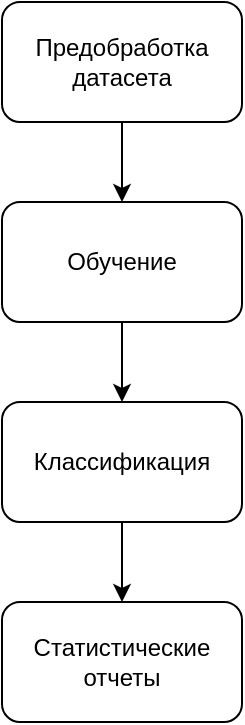 <mxfile version="24.7.7" pages="5">
  <diagram name="Общая архитектура проекта" id="3acRPLGUCLhpH6l8pfd7">
    <mxGraphModel dx="1232" dy="1129" grid="1" gridSize="10" guides="1" tooltips="1" connect="1" arrows="1" fold="1" page="1" pageScale="1" pageWidth="827" pageHeight="1169" math="0" shadow="0">
      <root>
        <mxCell id="0" />
        <mxCell id="1" parent="0" />
        <mxCell id="n4eJsbplERQPC9KeRc7k-1" value="Статистические отчеты" style="rounded=1;whiteSpace=wrap;html=1;" parent="1" vertex="1">
          <mxGeometry x="160" y="300" width="120" height="60" as="geometry" />
        </mxCell>
        <mxCell id="n4eJsbplERQPC9KeRc7k-7" value="" style="edgeStyle=orthogonalEdgeStyle;rounded=0;orthogonalLoop=1;jettySize=auto;html=1;" parent="1" source="n4eJsbplERQPC9KeRc7k-2" target="n4eJsbplERQPC9KeRc7k-1" edge="1">
          <mxGeometry relative="1" as="geometry" />
        </mxCell>
        <mxCell id="n4eJsbplERQPC9KeRc7k-2" value="Классификация" style="rounded=1;whiteSpace=wrap;html=1;" parent="1" vertex="1">
          <mxGeometry x="160" y="200" width="120" height="60" as="geometry" />
        </mxCell>
        <mxCell id="n4eJsbplERQPC9KeRc7k-6" value="" style="edgeStyle=orthogonalEdgeStyle;rounded=0;orthogonalLoop=1;jettySize=auto;html=1;" parent="1" source="n4eJsbplERQPC9KeRc7k-3" target="n4eJsbplERQPC9KeRc7k-2" edge="1">
          <mxGeometry relative="1" as="geometry" />
        </mxCell>
        <mxCell id="n4eJsbplERQPC9KeRc7k-3" value="Обучение" style="rounded=1;whiteSpace=wrap;html=1;" parent="1" vertex="1">
          <mxGeometry x="160" y="100" width="120" height="60" as="geometry" />
        </mxCell>
        <mxCell id="n4eJsbplERQPC9KeRc7k-5" value="" style="edgeStyle=orthogonalEdgeStyle;rounded=0;orthogonalLoop=1;jettySize=auto;html=1;" parent="1" source="n4eJsbplERQPC9KeRc7k-4" target="n4eJsbplERQPC9KeRc7k-3" edge="1">
          <mxGeometry relative="1" as="geometry" />
        </mxCell>
        <mxCell id="n4eJsbplERQPC9KeRc7k-4" value="Предобработка датасета" style="rounded=1;whiteSpace=wrap;html=1;" parent="1" vertex="1">
          <mxGeometry x="160" width="120" height="60" as="geometry" />
        </mxCell>
      </root>
    </mxGraphModel>
  </diagram>
  <diagram id="GBIGbi0Kx_-cCuGCkWI4" name="Предобработка">
    <mxGraphModel dx="850" dy="779" grid="1" gridSize="10" guides="1" tooltips="1" connect="1" arrows="1" fold="1" page="1" pageScale="1" pageWidth="827" pageHeight="1169" math="0" shadow="0">
      <root>
        <mxCell id="0" />
        <mxCell id="1" parent="0" />
        <mxCell id="v35Xd5D1EGkSS2JpecIM-7" value="" style="edgeStyle=orthogonalEdgeStyle;rounded=0;orthogonalLoop=1;jettySize=auto;html=1;" parent="1" source="v35Xd5D1EGkSS2JpecIM-1" target="v35Xd5D1EGkSS2JpecIM-6" edge="1">
          <mxGeometry relative="1" as="geometry" />
        </mxCell>
        <mxCell id="v35Xd5D1EGkSS2JpecIM-1" value="checkCorrect" style="rounded=1;whiteSpace=wrap;html=1;" parent="1" vertex="1">
          <mxGeometry x="240" y="180" width="120" height="60" as="geometry" />
        </mxCell>
        <mxCell id="v35Xd5D1EGkSS2JpecIM-5" value="" style="edgeStyle=orthogonalEdgeStyle;rounded=0;orthogonalLoop=1;jettySize=auto;html=1;" parent="1" source="v35Xd5D1EGkSS2JpecIM-4" target="v35Xd5D1EGkSS2JpecIM-1" edge="1">
          <mxGeometry relative="1" as="geometry">
            <Array as="points">
              <mxPoint x="240" y="160" />
              <mxPoint x="300" y="160" />
            </Array>
          </mxGeometry>
        </mxCell>
        <mxCell id="v35Xd5D1EGkSS2JpecIM-4" value="dataset.csv" style="ellipse;whiteSpace=wrap;html=1;" parent="1" vertex="1">
          <mxGeometry x="240" y="80" width="120" height="30" as="geometry" />
        </mxCell>
        <mxCell id="v35Xd5D1EGkSS2JpecIM-9" value="" style="edgeStyle=orthogonalEdgeStyle;rounded=0;orthogonalLoop=1;jettySize=auto;html=1;" parent="1" source="v35Xd5D1EGkSS2JpecIM-6" target="v35Xd5D1EGkSS2JpecIM-8" edge="1">
          <mxGeometry relative="1" as="geometry" />
        </mxCell>
        <mxCell id="v35Xd5D1EGkSS2JpecIM-6" value="choose GRNTI Level" style="rounded=1;whiteSpace=wrap;html=1;" parent="1" vertex="1">
          <mxGeometry x="240" y="280" width="120" height="60" as="geometry" />
        </mxCell>
        <mxCell id="v35Xd5D1EGkSS2JpecIM-12" value="" style="edgeStyle=orthogonalEdgeStyle;rounded=0;orthogonalLoop=1;jettySize=auto;html=1;" parent="1" source="v35Xd5D1EGkSS2JpecIM-8" target="v35Xd5D1EGkSS2JpecIM-10" edge="1">
          <mxGeometry relative="1" as="geometry" />
        </mxCell>
        <mxCell id="v35Xd5D1EGkSS2JpecIM-8" value="removeTexts&lt;div&gt;by minCount of level&lt;/div&gt;" style="rounded=1;whiteSpace=wrap;html=1;" parent="1" vertex="1">
          <mxGeometry x="240" y="380" width="120" height="60" as="geometry" />
        </mxCell>
        <mxCell id="v35Xd5D1EGkSS2JpecIM-13" value="" style="edgeStyle=orthogonalEdgeStyle;rounded=0;orthogonalLoop=1;jettySize=auto;html=1;" parent="1" source="v35Xd5D1EGkSS2JpecIM-10" target="v35Xd5D1EGkSS2JpecIM-11" edge="1">
          <mxGeometry relative="1" as="geometry">
            <Array as="points">
              <mxPoint x="380" y="510" />
              <mxPoint x="380" y="110" />
            </Array>
          </mxGeometry>
        </mxCell>
        <mxCell id="v35Xd5D1EGkSS2JpecIM-10" value="removeTexts&lt;div&gt;by maxCount of level&lt;/div&gt;" style="rounded=1;whiteSpace=wrap;html=1;" parent="1" vertex="1">
          <mxGeometry x="240" y="480" width="120" height="60" as="geometry" />
        </mxCell>
        <mxCell id="v35Xd5D1EGkSS2JpecIM-11" value="Лемматизация" style="rounded=1;whiteSpace=wrap;html=1;" parent="1" vertex="1">
          <mxGeometry x="400" y="80" width="120" height="60" as="geometry" />
        </mxCell>
        <mxCell id="v35Xd5D1EGkSS2JpecIM-17" value="" style="edgeStyle=orthogonalEdgeStyle;rounded=0;orthogonalLoop=1;jettySize=auto;html=1;" parent="1" source="v35Xd5D1EGkSS2JpecIM-14" target="v35Xd5D1EGkSS2JpecIM-15" edge="1">
          <mxGeometry relative="1" as="geometry" />
        </mxCell>
        <mxCell id="v35Xd5D1EGkSS2JpecIM-14" value="Замена сокращений" style="rounded=1;whiteSpace=wrap;html=1;" parent="1" vertex="1">
          <mxGeometry x="400" y="180" width="120" height="60" as="geometry" />
        </mxCell>
        <mxCell id="p-Wym7pC-mPhZtnHgsh2-5" value="" style="edgeStyle=orthogonalEdgeStyle;rounded=0;orthogonalLoop=1;jettySize=auto;html=1;" parent="1" source="v35Xd5D1EGkSS2JpecIM-15" target="p-Wym7pC-mPhZtnHgsh2-1" edge="1">
          <mxGeometry relative="1" as="geometry" />
        </mxCell>
        <mxCell id="v35Xd5D1EGkSS2JpecIM-15" value="Удаление стоп слов&lt;div&gt;(по параметру в settings)&lt;/div&gt;" style="rounded=1;whiteSpace=wrap;html=1;" parent="1" vertex="1">
          <mxGeometry x="400" y="280" width="120" height="60" as="geometry" />
        </mxCell>
        <mxCell id="v35Xd5D1EGkSS2JpecIM-22" value="" style="edgeStyle=orthogonalEdgeStyle;rounded=0;orthogonalLoop=1;jettySize=auto;html=1;" parent="1" source="v35Xd5D1EGkSS2JpecIM-18" target="v35Xd5D1EGkSS2JpecIM-20" edge="1">
          <mxGeometry relative="1" as="geometry">
            <Array as="points">
              <mxPoint x="620" y="140" />
              <mxPoint x="620" y="140" />
            </Array>
          </mxGeometry>
        </mxCell>
        <mxCell id="v35Xd5D1EGkSS2JpecIM-18" value="Составление словаря по рубрикам" style="rounded=1;whiteSpace=wrap;html=1;" parent="1" vertex="1">
          <mxGeometry x="560" y="80" width="120" height="60" as="geometry" />
        </mxCell>
        <mxCell id="v35Xd5D1EGkSS2JpecIM-24" value="" style="edgeStyle=orthogonalEdgeStyle;rounded=0;orthogonalLoop=1;jettySize=auto;html=1;" parent="1" source="v35Xd5D1EGkSS2JpecIM-20" target="v35Xd5D1EGkSS2JpecIM-23" edge="1">
          <mxGeometry relative="1" as="geometry" />
        </mxCell>
        <mxCell id="v35Xd5D1EGkSS2JpecIM-20" value="Замена рубрик на числа в соответствии со словарем" style="rounded=1;whiteSpace=wrap;html=1;" parent="1" vertex="1">
          <mxGeometry x="560" y="180" width="120" height="60" as="geometry" />
        </mxCell>
        <mxCell id="v35Xd5D1EGkSS2JpecIM-26" value="" style="edgeStyle=orthogonalEdgeStyle;rounded=0;orthogonalLoop=1;jettySize=auto;html=1;" parent="1" source="v35Xd5D1EGkSS2JpecIM-23" target="v35Xd5D1EGkSS2JpecIM-25" edge="1">
          <mxGeometry relative="1" as="geometry" />
        </mxCell>
        <mxCell id="v35Xd5D1EGkSS2JpecIM-23" value="Формирование из названия, abstrackt, ключевых слов единого текста" style="rounded=1;whiteSpace=wrap;html=1;" parent="1" vertex="1">
          <mxGeometry x="560" y="280" width="120" height="60" as="geometry" />
        </mxCell>
        <mxCell id="v35Xd5D1EGkSS2JpecIM-28" value="" style="edgeStyle=orthogonalEdgeStyle;rounded=0;orthogonalLoop=1;jettySize=auto;html=1;" parent="1" source="v35Xd5D1EGkSS2JpecIM-25" target="v35Xd5D1EGkSS2JpecIM-27" edge="1">
          <mxGeometry relative="1" as="geometry" />
        </mxCell>
        <mxCell id="v35Xd5D1EGkSS2JpecIM-25" value="Добавление к тексту названий рубрик&lt;div&gt;(по параметру в settings)&lt;br&gt;&lt;/div&gt;" style="rounded=1;whiteSpace=wrap;html=1;" parent="1" vertex="1">
          <mxGeometry x="560" y="380" width="120" height="60" as="geometry" />
        </mxCell>
        <mxCell id="v35Xd5D1EGkSS2JpecIM-27" value="dataset_new.csv" style="ellipse;whiteSpace=wrap;html=1;" parent="1" vertex="1">
          <mxGeometry x="560" y="495" width="120" height="30" as="geometry" />
        </mxCell>
        <mxCell id="ZP1xI-FBEff_ZeeO84IV-1" value="settings" style="ellipse;whiteSpace=wrap;html=1;" parent="1" vertex="1">
          <mxGeometry x="240" y="120" width="120" height="30" as="geometry" />
        </mxCell>
        <mxCell id="p-Wym7pC-mPhZtnHgsh2-4" value="" style="edgeStyle=orthogonalEdgeStyle;rounded=0;orthogonalLoop=1;jettySize=auto;html=1;" parent="1" source="p-Wym7pC-mPhZtnHgsh2-1" target="p-Wym7pC-mPhZtnHgsh2-2" edge="1">
          <mxGeometry relative="1" as="geometry" />
        </mxCell>
        <mxCell id="p-Wym7pC-mPhZtnHgsh2-1" value="Замена диакритов и LaTeX обозначений" style="rounded=1;whiteSpace=wrap;html=1;" parent="1" vertex="1">
          <mxGeometry x="400" y="380" width="120" height="60" as="geometry" />
        </mxCell>
        <mxCell id="p-Wym7pC-mPhZtnHgsh2-3" value="" style="edgeStyle=orthogonalEdgeStyle;rounded=0;orthogonalLoop=1;jettySize=auto;html=1;" parent="1" source="p-Wym7pC-mPhZtnHgsh2-2" target="v35Xd5D1EGkSS2JpecIM-18" edge="1">
          <mxGeometry relative="1" as="geometry">
            <Array as="points">
              <mxPoint x="540" y="510" />
              <mxPoint x="540" y="110" />
            </Array>
          </mxGeometry>
        </mxCell>
        <mxCell id="p-Wym7pC-mPhZtnHgsh2-2" value="Работа с формулами LaTeX" style="rounded=1;whiteSpace=wrap;html=1;" parent="1" vertex="1">
          <mxGeometry x="400" y="480" width="120" height="60" as="geometry" />
        </mxCell>
      </root>
    </mxGraphModel>
  </diagram>
  <diagram id="il9QirUbiq-ggyJZBOTx" name="Обучение">
    <mxGraphModel dx="850" dy="1948" grid="1" gridSize="10" guides="1" tooltips="1" connect="1" arrows="1" fold="1" page="1" pageScale="1" pageWidth="827" pageHeight="1169" math="0" shadow="0">
      <root>
        <mxCell id="0" />
        <mxCell id="1" parent="0" />
        <mxCell id="g5peemocqrYIDmuwF_H8-12" value="" style="edgeStyle=orthogonalEdgeStyle;rounded=0;orthogonalLoop=1;jettySize=auto;html=1;" parent="1" source="g5peemocqrYIDmuwF_H8-1" target="g5peemocqrYIDmuwF_H8-11" edge="1">
          <mxGeometry relative="1" as="geometry" />
        </mxCell>
        <mxCell id="g5peemocqrYIDmuwF_H8-1" value="Создание модели" style="rounded=1;whiteSpace=wrap;html=1;" parent="1" vertex="1">
          <mxGeometry x="240" y="80" width="120" height="60" as="geometry" />
        </mxCell>
        <mxCell id="g5peemocqrYIDmuwF_H8-2" value="" style="edgeStyle=orthogonalEdgeStyle;rounded=0;orthogonalLoop=1;jettySize=auto;html=1;" parent="1" source="g5peemocqrYIDmuwF_H8-3" target="g5peemocqrYIDmuwF_H8-1" edge="1">
          <mxGeometry relative="1" as="geometry" />
        </mxCell>
        <mxCell id="g5peemocqrYIDmuwF_H8-3" value="dataset.csv" style="ellipse;whiteSpace=wrap;html=1;" parent="1" vertex="1">
          <mxGeometry x="180" y="10" width="120" height="30" as="geometry" />
        </mxCell>
        <mxCell id="g5peemocqrYIDmuwF_H8-10" style="edgeStyle=orthogonalEdgeStyle;rounded=0;orthogonalLoop=1;jettySize=auto;html=1;" parent="1" source="g5peemocqrYIDmuwF_H8-6" target="g5peemocqrYIDmuwF_H8-1" edge="1">
          <mxGeometry relative="1" as="geometry">
            <Array as="points">
              <mxPoint x="440" y="60" />
              <mxPoint x="300" y="60" />
            </Array>
          </mxGeometry>
        </mxCell>
        <mxCell id="g5peemocqrYIDmuwF_H8-6" value="Settings" style="swimlane;fontStyle=0;childLayout=stackLayout;horizontal=1;startSize=26;horizontalStack=0;resizeParent=1;resizeParentMax=0;resizeLast=0;collapsible=1;marginBottom=0;align=center;fontSize=14;" parent="1" vertex="1">
          <mxGeometry x="360" y="-76" width="160" height="116" as="geometry">
            <mxRectangle x="360" y="-80" width="90" height="30" as="alternateBounds" />
          </mxGeometry>
        </mxCell>
        <mxCell id="g5peemocqrYIDmuwF_H8-7" value="model_type" style="text;strokeColor=none;fillColor=none;spacingLeft=4;spacingRight=4;overflow=hidden;rotatable=0;points=[[0,0.5],[1,0.5]];portConstraint=eastwest;fontSize=12;whiteSpace=wrap;html=1;" parent="g5peemocqrYIDmuwF_H8-6" vertex="1">
          <mxGeometry y="26" width="160" height="30" as="geometry" />
        </mxCell>
        <mxCell id="g5peemocqrYIDmuwF_H8-8" value="model_parameters" style="text;strokeColor=none;fillColor=none;spacingLeft=4;spacingRight=4;overflow=hidden;rotatable=0;points=[[0,0.5],[1,0.5]];portConstraint=eastwest;fontSize=12;whiteSpace=wrap;html=1;" parent="g5peemocqrYIDmuwF_H8-6" vertex="1">
          <mxGeometry y="56" width="160" height="30" as="geometry" />
        </mxCell>
        <mxCell id="g5peemocqrYIDmuwF_H8-9" value="traing_parameters" style="text;strokeColor=none;fillColor=none;spacingLeft=4;spacingRight=4;overflow=hidden;rotatable=0;points=[[0,0.5],[1,0.5]];portConstraint=eastwest;fontSize=12;whiteSpace=wrap;html=1;" parent="g5peemocqrYIDmuwF_H8-6" vertex="1">
          <mxGeometry y="86" width="160" height="30" as="geometry" />
        </mxCell>
        <mxCell id="0t2m3xdSfAN-QijH4XxS-3" value="" style="edgeStyle=orthogonalEdgeStyle;rounded=0;orthogonalLoop=1;jettySize=auto;html=1;" edge="1" parent="1" source="g5peemocqrYIDmuwF_H8-11" target="0t2m3xdSfAN-QijH4XxS-2">
          <mxGeometry relative="1" as="geometry" />
        </mxCell>
        <mxCell id="g5peemocqrYIDmuwF_H8-11" value="Обучение" style="rounded=1;whiteSpace=wrap;html=1;" parent="1" vertex="1">
          <mxGeometry x="240" y="180" width="120" height="60" as="geometry" />
        </mxCell>
        <mxCell id="0t2m3xdSfAN-QijH4XxS-2" value="Обученная модель" style="ellipse;whiteSpace=wrap;html=1;" vertex="1" parent="1">
          <mxGeometry x="240" y="280" width="120" height="30" as="geometry" />
        </mxCell>
      </root>
    </mxGraphModel>
  </diagram>
  <diagram id="rzjhEE3Cd2eUcw-xmzTO" name="Классификация">
    <mxGraphModel dx="704" dy="645" grid="1" gridSize="10" guides="1" tooltips="1" connect="1" arrows="1" fold="1" page="1" pageScale="1" pageWidth="827" pageHeight="1169" math="0" shadow="0">
      <root>
        <mxCell id="0" />
        <mxCell id="1" parent="0" />
        <mxCell id="cL8xG5R2un4ttZi90Dq1-5" value="" style="edgeStyle=orthogonalEdgeStyle;rounded=0;orthogonalLoop=1;jettySize=auto;html=1;" edge="1" parent="1" source="ecVj7txbLs0xXbc85lLt-2" target="cL8xG5R2un4ttZi90Dq1-4">
          <mxGeometry relative="1" as="geometry" />
        </mxCell>
        <mxCell id="ecVj7txbLs0xXbc85lLt-2" value="Классификация" style="rounded=1;whiteSpace=wrap;html=1;" vertex="1" parent="1">
          <mxGeometry x="340" y="410" width="120" height="60" as="geometry" />
        </mxCell>
        <mxCell id="ecVj7txbLs0xXbc85lLt-3" value="Папка с результатами" style="ellipse;whiteSpace=wrap;html=1;" vertex="1" parent="1">
          <mxGeometry x="340" y="610" width="120" height="40" as="geometry" />
        </mxCell>
        <mxCell id="cL8xG5R2un4ttZi90Dq1-2" style="edgeStyle=orthogonalEdgeStyle;rounded=0;orthogonalLoop=1;jettySize=auto;html=1;entryX=0.5;entryY=0;entryDx=0;entryDy=0;" edge="1" parent="1" source="HkKMi2Dg51crJmk1tEnl-1" target="ecVj7txbLs0xXbc85lLt-2">
          <mxGeometry relative="1" as="geometry">
            <Array as="points">
              <mxPoint x="340" y="390" />
              <mxPoint x="400" y="390" />
            </Array>
          </mxGeometry>
        </mxCell>
        <mxCell id="HkKMi2Dg51crJmk1tEnl-1" value="dataset.csv&lt;div&gt;или text.txt&lt;/div&gt;" style="ellipse;whiteSpace=wrap;html=1;" vertex="1" parent="1">
          <mxGeometry x="340" y="260" width="120" height="30" as="geometry" />
        </mxCell>
        <mxCell id="cL8xG5R2un4ttZi90Dq1-1" value="Обученная модель" style="ellipse;whiteSpace=wrap;html=1;" vertex="1" parent="1">
          <mxGeometry x="340" y="350" width="120" height="30" as="geometry" />
        </mxCell>
        <mxCell id="cL8xG5R2un4ttZi90Dq1-6" value="" style="edgeStyle=orthogonalEdgeStyle;rounded=0;orthogonalLoop=1;jettySize=auto;html=1;" edge="1" parent="1" source="cL8xG5R2un4ttZi90Dq1-4" target="ecVj7txbLs0xXbc85lLt-3">
          <mxGeometry relative="1" as="geometry" />
        </mxCell>
        <mxCell id="cL8xG5R2un4ttZi90Dq1-4" value="Результаты обучения" style="rounded=1;whiteSpace=wrap;html=1;" vertex="1" parent="1">
          <mxGeometry x="340" y="510" width="120" height="60" as="geometry" />
        </mxCell>
        <mxCell id="AvDv5aoD05ufzMvsG6gC-2" value="Настройки классификации" style="ellipse;whiteSpace=wrap;html=1;" vertex="1" parent="1">
          <mxGeometry x="340" y="300" width="120" height="40" as="geometry" />
        </mxCell>
      </root>
    </mxGraphModel>
  </diagram>
  <diagram id="BflXWUlAcn8XdVUSwEU8" name="Страница — 5">
    <mxGraphModel dx="587" dy="538" grid="1" gridSize="10" guides="1" tooltips="1" connect="1" arrows="1" fold="1" page="1" pageScale="1" pageWidth="827" pageHeight="1169" math="0" shadow="0">
      <root>
        <mxCell id="0" />
        <mxCell id="1" parent="0" />
        <mxCell id="GkgyvQSpJDKS2fuzxtvx-2" style="edgeStyle=orthogonalEdgeStyle;rounded=0;orthogonalLoop=1;jettySize=auto;html=1;entryX=0.5;entryY=0;entryDx=0;entryDy=0;" edge="1" parent="1" source="V4OiyGCnehzZfyeetbWt-1" target="GkgyvQSpJDKS2fuzxtvx-1">
          <mxGeometry relative="1" as="geometry">
            <Array as="points">
              <mxPoint x="280" y="410" />
              <mxPoint x="340" y="410" />
            </Array>
          </mxGeometry>
        </mxCell>
        <mxCell id="V4OiyGCnehzZfyeetbWt-1" value="Папка с результатами" style="ellipse;whiteSpace=wrap;html=1;" vertex="1" parent="1">
          <mxGeometry x="280" y="310" width="120" height="40" as="geometry" />
        </mxCell>
        <mxCell id="V4OiyGCnehzZfyeetbWt-2" value="Статистический отчет (csv)" style="ellipse;whiteSpace=wrap;html=1;" vertex="1" parent="1">
          <mxGeometry x="280" y="520" width="120" height="40" as="geometry" />
        </mxCell>
        <mxCell id="Dg57AyqBzrJQNnhehvL4-1" value="Настройки классификации" style="ellipse;whiteSpace=wrap;html=1;" vertex="1" parent="1">
          <mxGeometry x="280" y="360" width="120" height="40" as="geometry" />
        </mxCell>
        <mxCell id="GkgyvQSpJDKS2fuzxtvx-3" style="edgeStyle=orthogonalEdgeStyle;rounded=0;orthogonalLoop=1;jettySize=auto;html=1;entryX=0.5;entryY=0;entryDx=0;entryDy=0;" edge="1" parent="1" source="GkgyvQSpJDKS2fuzxtvx-1" target="V4OiyGCnehzZfyeetbWt-2">
          <mxGeometry relative="1" as="geometry" />
        </mxCell>
        <mxCell id="GkgyvQSpJDKS2fuzxtvx-1" value="Обработка и генерация отчета" style="rounded=1;whiteSpace=wrap;html=1;" vertex="1" parent="1">
          <mxGeometry x="280" y="430" width="120" height="60" as="geometry" />
        </mxCell>
      </root>
    </mxGraphModel>
  </diagram>
</mxfile>
